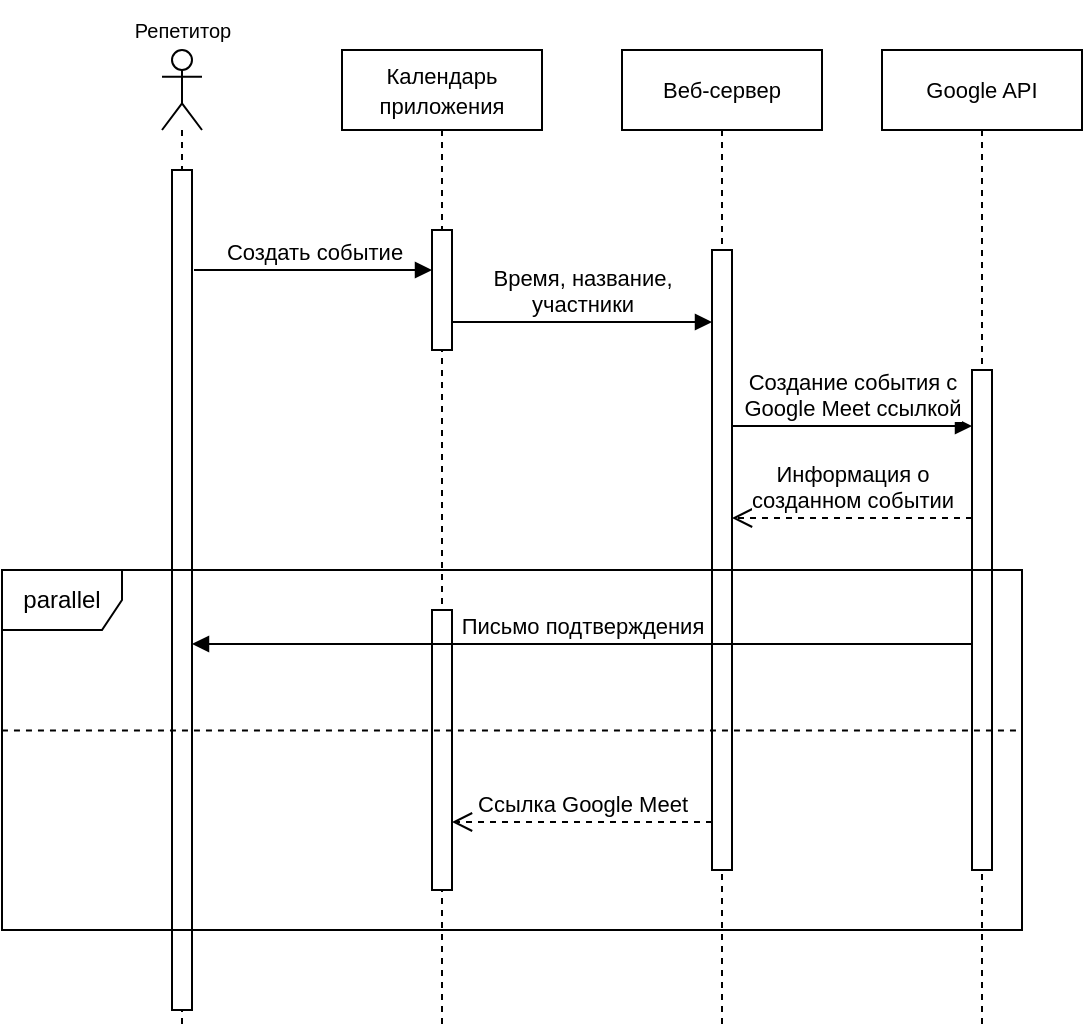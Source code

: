 <mxfile version="24.8.3">
  <diagram name="Page-1" id="ujPhaZU5adk_P772nVWr">
    <mxGraphModel dx="1062" dy="612" grid="1" gridSize="10" guides="1" tooltips="1" connect="1" arrows="1" fold="1" page="1" pageScale="1" pageWidth="827" pageHeight="1169" math="0" shadow="0">
      <root>
        <mxCell id="0" />
        <mxCell id="1" parent="0" />
        <mxCell id="ThmEXXsb4qY9vdl3tFc--3" value="" style="shape=umlLifeline;perimeter=lifelinePerimeter;whiteSpace=wrap;html=1;container=1;dropTarget=0;collapsible=0;recursiveResize=0;outlineConnect=0;portConstraint=eastwest;newEdgeStyle={&quot;curved&quot;:0,&quot;rounded&quot;:0};participant=umlActor;size=40;" vertex="1" parent="1">
          <mxGeometry x="250" y="30" width="20" height="490" as="geometry" />
        </mxCell>
        <mxCell id="ThmEXXsb4qY9vdl3tFc--8" value="" style="html=1;points=[[0,0,0,0,5],[0,1,0,0,-5],[1,0,0,0,5],[1,1,0,0,-5]];perimeter=orthogonalPerimeter;outlineConnect=0;targetShapes=umlLifeline;portConstraint=eastwest;newEdgeStyle={&quot;curved&quot;:0,&quot;rounded&quot;:0};" vertex="1" parent="ThmEXXsb4qY9vdl3tFc--3">
          <mxGeometry x="5" y="60" width="10" height="420" as="geometry" />
        </mxCell>
        <mxCell id="ThmEXXsb4qY9vdl3tFc--4" value="&lt;font style=&quot;font-size: 10px;&quot;&gt;Репетитор&lt;/font&gt;" style="text;html=1;align=center;verticalAlign=middle;resizable=0;points=[];autosize=1;strokeColor=none;fillColor=none;" vertex="1" parent="1">
          <mxGeometry x="225" y="5" width="70" height="30" as="geometry" />
        </mxCell>
        <mxCell id="ThmEXXsb4qY9vdl3tFc--5" value="&lt;font style=&quot;font-size: 11px;&quot;&gt;Календарь приложения&lt;/font&gt;" style="shape=umlLifeline;perimeter=lifelinePerimeter;whiteSpace=wrap;html=1;container=1;dropTarget=0;collapsible=0;recursiveResize=0;outlineConnect=0;portConstraint=eastwest;newEdgeStyle={&quot;curved&quot;:0,&quot;rounded&quot;:0};" vertex="1" parent="1">
          <mxGeometry x="340" y="30" width="100" height="490" as="geometry" />
        </mxCell>
        <mxCell id="ThmEXXsb4qY9vdl3tFc--11" value="" style="html=1;points=[[0,0,0,0,5],[0,1,0,0,-5],[1,0,0,0,5],[1,1,0,0,-5]];perimeter=orthogonalPerimeter;outlineConnect=0;targetShapes=umlLifeline;portConstraint=eastwest;newEdgeStyle={&quot;curved&quot;:0,&quot;rounded&quot;:0};" vertex="1" parent="ThmEXXsb4qY9vdl3tFc--5">
          <mxGeometry x="45" y="90" width="10" height="60" as="geometry" />
        </mxCell>
        <mxCell id="ThmEXXsb4qY9vdl3tFc--17" value="" style="html=1;points=[[0,0,0,0,5],[0,1,0,0,-5],[1,0,0,0,5],[1,1,0,0,-5]];perimeter=orthogonalPerimeter;outlineConnect=0;targetShapes=umlLifeline;portConstraint=eastwest;newEdgeStyle={&quot;curved&quot;:0,&quot;rounded&quot;:0};" vertex="1" parent="ThmEXXsb4qY9vdl3tFc--5">
          <mxGeometry x="45" y="280" width="10" height="140" as="geometry" />
        </mxCell>
        <mxCell id="ThmEXXsb4qY9vdl3tFc--6" value="&lt;font style=&quot;font-size: 11px;&quot;&gt;Веб-сервер&lt;/font&gt;" style="shape=umlLifeline;perimeter=lifelinePerimeter;whiteSpace=wrap;html=1;container=1;dropTarget=0;collapsible=0;recursiveResize=0;outlineConnect=0;portConstraint=eastwest;newEdgeStyle={&quot;curved&quot;:0,&quot;rounded&quot;:0};" vertex="1" parent="1">
          <mxGeometry x="480" y="30" width="100" height="490" as="geometry" />
        </mxCell>
        <mxCell id="ThmEXXsb4qY9vdl3tFc--12" value="" style="html=1;points=[[0,0,0,0,5],[0,1,0,0,-5],[1,0,0,0,5],[1,1,0,0,-5]];perimeter=orthogonalPerimeter;outlineConnect=0;targetShapes=umlLifeline;portConstraint=eastwest;newEdgeStyle={&quot;curved&quot;:0,&quot;rounded&quot;:0};" vertex="1" parent="ThmEXXsb4qY9vdl3tFc--6">
          <mxGeometry x="45" y="100" width="10" height="310" as="geometry" />
        </mxCell>
        <mxCell id="ThmEXXsb4qY9vdl3tFc--7" value="&lt;span style=&quot;font-size: 11px;&quot;&gt;Google API&lt;/span&gt;" style="shape=umlLifeline;perimeter=lifelinePerimeter;whiteSpace=wrap;html=1;container=1;dropTarget=0;collapsible=0;recursiveResize=0;outlineConnect=0;portConstraint=eastwest;newEdgeStyle={&quot;curved&quot;:0,&quot;rounded&quot;:0};" vertex="1" parent="1">
          <mxGeometry x="610" y="30" width="100" height="490" as="geometry" />
        </mxCell>
        <mxCell id="ThmEXXsb4qY9vdl3tFc--14" value="" style="html=1;points=[[0,0,0,0,5],[0,1,0,0,-5],[1,0,0,0,5],[1,1,0,0,-5]];perimeter=orthogonalPerimeter;outlineConnect=0;targetShapes=umlLifeline;portConstraint=eastwest;newEdgeStyle={&quot;curved&quot;:0,&quot;rounded&quot;:0};" vertex="1" parent="ThmEXXsb4qY9vdl3tFc--7">
          <mxGeometry x="45" y="160" width="10" height="250" as="geometry" />
        </mxCell>
        <mxCell id="ThmEXXsb4qY9vdl3tFc--10" value="Создать событие" style="html=1;verticalAlign=bottom;endArrow=block;curved=0;rounded=0;" edge="1" parent="1" target="ThmEXXsb4qY9vdl3tFc--11">
          <mxGeometry width="80" relative="1" as="geometry">
            <mxPoint x="266" y="140" as="sourcePoint" />
            <mxPoint x="370" y="140" as="targetPoint" />
          </mxGeometry>
        </mxCell>
        <mxCell id="ThmEXXsb4qY9vdl3tFc--13" value="Время, название, &lt;br&gt;участники" style="html=1;verticalAlign=bottom;endArrow=block;curved=0;rounded=0;" edge="1" parent="1">
          <mxGeometry width="80" relative="1" as="geometry">
            <mxPoint x="395" y="166" as="sourcePoint" />
            <mxPoint x="525" y="166" as="targetPoint" />
          </mxGeometry>
        </mxCell>
        <mxCell id="ThmEXXsb4qY9vdl3tFc--15" value="Создание события с &lt;br&gt;Google Meet ссылкой" style="html=1;verticalAlign=bottom;endArrow=block;curved=0;rounded=0;" edge="1" parent="1">
          <mxGeometry width="80" relative="1" as="geometry">
            <mxPoint x="535" y="218" as="sourcePoint" />
            <mxPoint x="655" y="218" as="targetPoint" />
          </mxGeometry>
        </mxCell>
        <mxCell id="ThmEXXsb4qY9vdl3tFc--16" value="Информация о &lt;br&gt;созданном событии" style="html=1;verticalAlign=bottom;endArrow=open;dashed=1;endSize=8;curved=0;rounded=0;" edge="1" parent="1">
          <mxGeometry relative="1" as="geometry">
            <mxPoint x="655" y="264" as="sourcePoint" />
            <mxPoint x="535" y="264" as="targetPoint" />
          </mxGeometry>
        </mxCell>
        <mxCell id="ThmEXXsb4qY9vdl3tFc--19" value="parallel" style="shape=umlFrame;whiteSpace=wrap;html=1;pointerEvents=0;" vertex="1" parent="1">
          <mxGeometry x="170" y="290" width="510" height="180" as="geometry" />
        </mxCell>
        <mxCell id="ThmEXXsb4qY9vdl3tFc--21" value="Письмо подтверждения" style="html=1;verticalAlign=bottom;endArrow=block;curved=0;rounded=0;" edge="1" parent="1">
          <mxGeometry width="80" relative="1" as="geometry">
            <mxPoint x="655" y="327" as="sourcePoint" />
            <mxPoint x="265" y="327" as="targetPoint" />
          </mxGeometry>
        </mxCell>
        <mxCell id="ThmEXXsb4qY9vdl3tFc--22" value="" style="endArrow=none;dashed=1;html=1;rounded=0;exitX=-0.002;exitY=0.446;exitDx=0;exitDy=0;exitPerimeter=0;entryX=0.997;entryY=0.446;entryDx=0;entryDy=0;entryPerimeter=0;" edge="1" parent="1">
          <mxGeometry width="50" height="50" relative="1" as="geometry">
            <mxPoint x="169.98" y="370.28" as="sourcePoint" />
            <mxPoint x="679.47" y="370.28" as="targetPoint" />
          </mxGeometry>
        </mxCell>
        <mxCell id="ThmEXXsb4qY9vdl3tFc--23" value="Ссылка Google Meet" style="html=1;verticalAlign=bottom;endArrow=open;dashed=1;endSize=8;curved=0;rounded=0;" edge="1" parent="1">
          <mxGeometry relative="1" as="geometry">
            <mxPoint x="525" y="416" as="sourcePoint" />
            <mxPoint x="395" y="416" as="targetPoint" />
          </mxGeometry>
        </mxCell>
      </root>
    </mxGraphModel>
  </diagram>
</mxfile>

